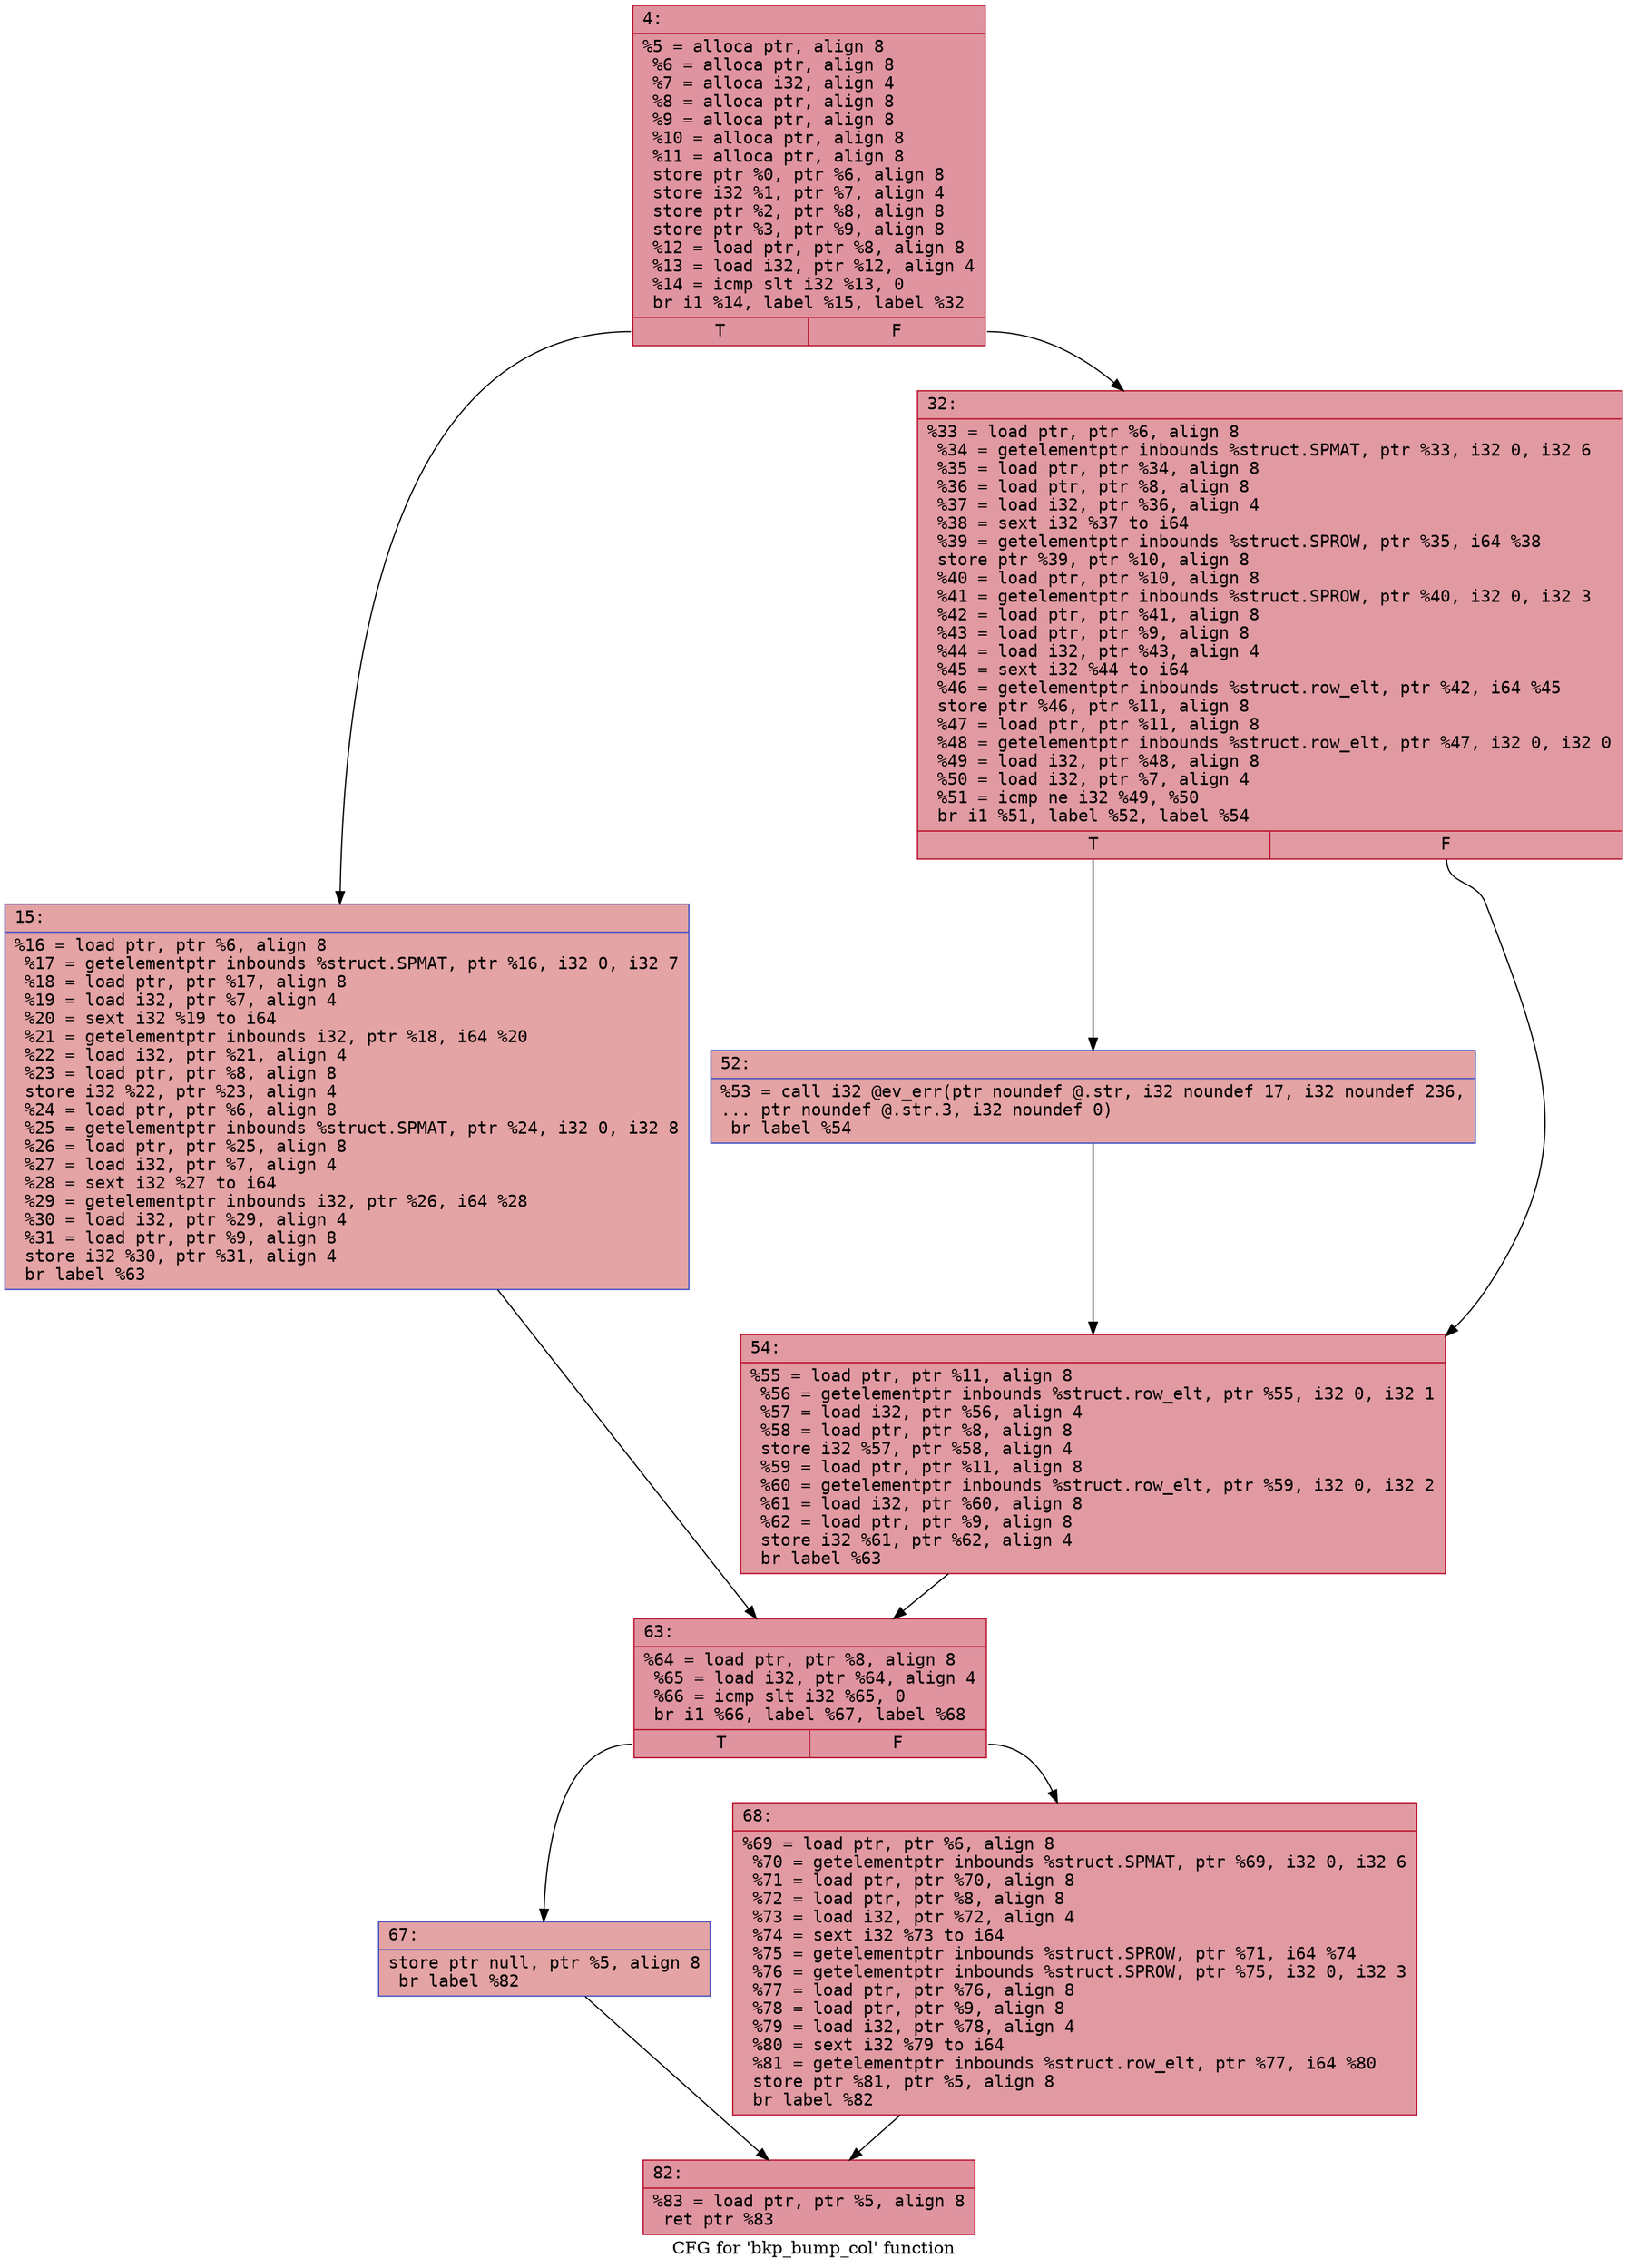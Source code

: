 digraph "CFG for 'bkp_bump_col' function" {
	label="CFG for 'bkp_bump_col' function";

	Node0x600003fea940 [shape=record,color="#b70d28ff", style=filled, fillcolor="#b70d2870" fontname="Courier",label="{4:\l|  %5 = alloca ptr, align 8\l  %6 = alloca ptr, align 8\l  %7 = alloca i32, align 4\l  %8 = alloca ptr, align 8\l  %9 = alloca ptr, align 8\l  %10 = alloca ptr, align 8\l  %11 = alloca ptr, align 8\l  store ptr %0, ptr %6, align 8\l  store i32 %1, ptr %7, align 4\l  store ptr %2, ptr %8, align 8\l  store ptr %3, ptr %9, align 8\l  %12 = load ptr, ptr %8, align 8\l  %13 = load i32, ptr %12, align 4\l  %14 = icmp slt i32 %13, 0\l  br i1 %14, label %15, label %32\l|{<s0>T|<s1>F}}"];
	Node0x600003fea940:s0 -> Node0x600003fea990[tooltip="4 -> 15\nProbability 37.50%" ];
	Node0x600003fea940:s1 -> Node0x600003fea9e0[tooltip="4 -> 32\nProbability 62.50%" ];
	Node0x600003fea990 [shape=record,color="#3d50c3ff", style=filled, fillcolor="#c32e3170" fontname="Courier",label="{15:\l|  %16 = load ptr, ptr %6, align 8\l  %17 = getelementptr inbounds %struct.SPMAT, ptr %16, i32 0, i32 7\l  %18 = load ptr, ptr %17, align 8\l  %19 = load i32, ptr %7, align 4\l  %20 = sext i32 %19 to i64\l  %21 = getelementptr inbounds i32, ptr %18, i64 %20\l  %22 = load i32, ptr %21, align 4\l  %23 = load ptr, ptr %8, align 8\l  store i32 %22, ptr %23, align 4\l  %24 = load ptr, ptr %6, align 8\l  %25 = getelementptr inbounds %struct.SPMAT, ptr %24, i32 0, i32 8\l  %26 = load ptr, ptr %25, align 8\l  %27 = load i32, ptr %7, align 4\l  %28 = sext i32 %27 to i64\l  %29 = getelementptr inbounds i32, ptr %26, i64 %28\l  %30 = load i32, ptr %29, align 4\l  %31 = load ptr, ptr %9, align 8\l  store i32 %30, ptr %31, align 4\l  br label %63\l}"];
	Node0x600003fea990 -> Node0x600003feaad0[tooltip="15 -> 63\nProbability 100.00%" ];
	Node0x600003fea9e0 [shape=record,color="#b70d28ff", style=filled, fillcolor="#bb1b2c70" fontname="Courier",label="{32:\l|  %33 = load ptr, ptr %6, align 8\l  %34 = getelementptr inbounds %struct.SPMAT, ptr %33, i32 0, i32 6\l  %35 = load ptr, ptr %34, align 8\l  %36 = load ptr, ptr %8, align 8\l  %37 = load i32, ptr %36, align 4\l  %38 = sext i32 %37 to i64\l  %39 = getelementptr inbounds %struct.SPROW, ptr %35, i64 %38\l  store ptr %39, ptr %10, align 8\l  %40 = load ptr, ptr %10, align 8\l  %41 = getelementptr inbounds %struct.SPROW, ptr %40, i32 0, i32 3\l  %42 = load ptr, ptr %41, align 8\l  %43 = load ptr, ptr %9, align 8\l  %44 = load i32, ptr %43, align 4\l  %45 = sext i32 %44 to i64\l  %46 = getelementptr inbounds %struct.row_elt, ptr %42, i64 %45\l  store ptr %46, ptr %11, align 8\l  %47 = load ptr, ptr %11, align 8\l  %48 = getelementptr inbounds %struct.row_elt, ptr %47, i32 0, i32 0\l  %49 = load i32, ptr %48, align 8\l  %50 = load i32, ptr %7, align 4\l  %51 = icmp ne i32 %49, %50\l  br i1 %51, label %52, label %54\l|{<s0>T|<s1>F}}"];
	Node0x600003fea9e0:s0 -> Node0x600003feaa30[tooltip="32 -> 52\nProbability 50.00%" ];
	Node0x600003fea9e0:s1 -> Node0x600003feaa80[tooltip="32 -> 54\nProbability 50.00%" ];
	Node0x600003feaa30 [shape=record,color="#3d50c3ff", style=filled, fillcolor="#c32e3170" fontname="Courier",label="{52:\l|  %53 = call i32 @ev_err(ptr noundef @.str, i32 noundef 17, i32 noundef 236,\l... ptr noundef @.str.3, i32 noundef 0)\l  br label %54\l}"];
	Node0x600003feaa30 -> Node0x600003feaa80[tooltip="52 -> 54\nProbability 100.00%" ];
	Node0x600003feaa80 [shape=record,color="#b70d28ff", style=filled, fillcolor="#bb1b2c70" fontname="Courier",label="{54:\l|  %55 = load ptr, ptr %11, align 8\l  %56 = getelementptr inbounds %struct.row_elt, ptr %55, i32 0, i32 1\l  %57 = load i32, ptr %56, align 4\l  %58 = load ptr, ptr %8, align 8\l  store i32 %57, ptr %58, align 4\l  %59 = load ptr, ptr %11, align 8\l  %60 = getelementptr inbounds %struct.row_elt, ptr %59, i32 0, i32 2\l  %61 = load i32, ptr %60, align 8\l  %62 = load ptr, ptr %9, align 8\l  store i32 %61, ptr %62, align 4\l  br label %63\l}"];
	Node0x600003feaa80 -> Node0x600003feaad0[tooltip="54 -> 63\nProbability 100.00%" ];
	Node0x600003feaad0 [shape=record,color="#b70d28ff", style=filled, fillcolor="#b70d2870" fontname="Courier",label="{63:\l|  %64 = load ptr, ptr %8, align 8\l  %65 = load i32, ptr %64, align 4\l  %66 = icmp slt i32 %65, 0\l  br i1 %66, label %67, label %68\l|{<s0>T|<s1>F}}"];
	Node0x600003feaad0:s0 -> Node0x600003feab20[tooltip="63 -> 67\nProbability 37.50%" ];
	Node0x600003feaad0:s1 -> Node0x600003feab70[tooltip="63 -> 68\nProbability 62.50%" ];
	Node0x600003feab20 [shape=record,color="#3d50c3ff", style=filled, fillcolor="#c32e3170" fontname="Courier",label="{67:\l|  store ptr null, ptr %5, align 8\l  br label %82\l}"];
	Node0x600003feab20 -> Node0x600003feabc0[tooltip="67 -> 82\nProbability 100.00%" ];
	Node0x600003feab70 [shape=record,color="#b70d28ff", style=filled, fillcolor="#bb1b2c70" fontname="Courier",label="{68:\l|  %69 = load ptr, ptr %6, align 8\l  %70 = getelementptr inbounds %struct.SPMAT, ptr %69, i32 0, i32 6\l  %71 = load ptr, ptr %70, align 8\l  %72 = load ptr, ptr %8, align 8\l  %73 = load i32, ptr %72, align 4\l  %74 = sext i32 %73 to i64\l  %75 = getelementptr inbounds %struct.SPROW, ptr %71, i64 %74\l  %76 = getelementptr inbounds %struct.SPROW, ptr %75, i32 0, i32 3\l  %77 = load ptr, ptr %76, align 8\l  %78 = load ptr, ptr %9, align 8\l  %79 = load i32, ptr %78, align 4\l  %80 = sext i32 %79 to i64\l  %81 = getelementptr inbounds %struct.row_elt, ptr %77, i64 %80\l  store ptr %81, ptr %5, align 8\l  br label %82\l}"];
	Node0x600003feab70 -> Node0x600003feabc0[tooltip="68 -> 82\nProbability 100.00%" ];
	Node0x600003feabc0 [shape=record,color="#b70d28ff", style=filled, fillcolor="#b70d2870" fontname="Courier",label="{82:\l|  %83 = load ptr, ptr %5, align 8\l  ret ptr %83\l}"];
}
